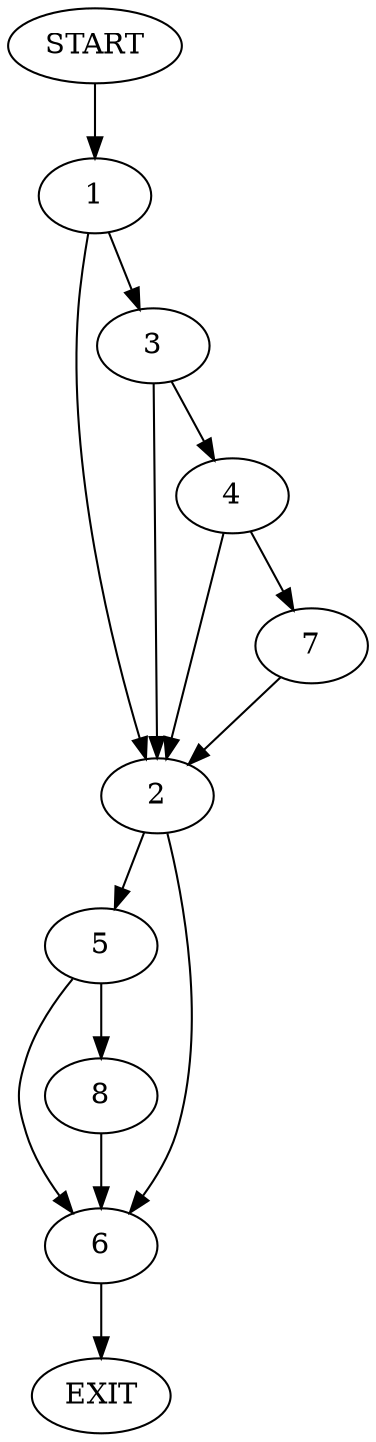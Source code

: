 digraph {
0 [label="START"]
9 [label="EXIT"]
0 -> 1
1 -> 2
1 -> 3
3 -> 2
3 -> 4
2 -> 5
2 -> 6
4 -> 2
4 -> 7
7 -> 2
5 -> 8
5 -> 6
6 -> 9
8 -> 6
}
